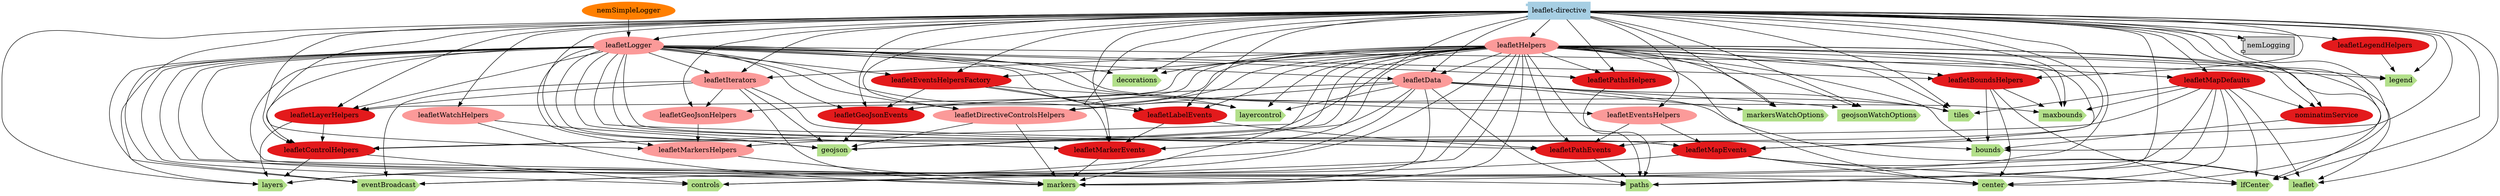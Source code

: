 digraph dependencies {
  node[shape="component",style="filled",colorscheme=paired12]

    node[shape="component"]
    
      "leaflet-directive"[label="leaflet-directive", color=1]
    

    
      
        "leaflet-directive" -> "nemLogging"
      
    

    node[shape="ellipse"]


    
      

      

      
        "leafletData"[label="leafletData", color=5]
      
        "leafletDirectiveControlsHelpers"[label="leafletDirectiveControlsHelpers", color=5]
      
        "leafletGeoJsonHelpers"[label="leafletGeoJsonHelpers", color=5]
      
        "leafletHelpers"[label="leafletHelpers", color=5]
      
        "leafletIterators"[label="leafletIterators", color=5]
      
        "leafletMarkersHelpers"[label="leafletMarkersHelpers", color=5]
      
        "leafletWatchHelpers"[label="leafletWatchHelpers", color=5]
      
        "leafletLogger"[label="leafletLogger", color=5]
      
        "leafletEventsHelpers"[label="leafletEventsHelpers", color=5]
      

      
        "leafletBoundsHelpers"[label="leafletBoundsHelpers", color=6]
      
        "leafletControlHelpers"[label="leafletControlHelpers", color=6]
      
        "leafletLayerHelpers"[label="leafletLayerHelpers", color=6]
      
        "leafletLegendHelpers"[label="leafletLegendHelpers", color=6]
      
        "leafletMapDefaults"[label="leafletMapDefaults", color=6]
      
        "leafletPathsHelpers"[label="leafletPathsHelpers", color=6]
      
        "nominatimService"[label="nominatimService", color=6]
      
        "leafletEventsHelpersFactory"[label="leafletEventsHelpersFactory", color=6]
      
        "leafletGeoJsonEvents"[label="leafletGeoJsonEvents", color=6]
      
        "leafletLabelEvents"[label="leafletLabelEvents", color=6]
      
        "leafletMapEvents"[label="leafletMapEvents", color=6]
      
        "leafletMarkerEvents"[label="leafletMarkerEvents", color=6]
      
        "leafletPathEvents"[label="leafletPathEvents", color=6]
      


      node[shape="cds"]

      

      
        "leaflet"[label="leaflet", color=3]
      
        "bounds"[label="bounds", color=3]
      
        "center"[label="center", color=3]
      
        "lfCenter"[label="lfCenter", color=3]
      
        "controls"[label="controls", color=3]
      
        "decorations"[label="decorations", color=3]
      
        "eventBroadcast"[label="eventBroadcast", color=3]
      
        "geojson"[label="geojson", color=3]
      
        "layercontrol"[label="layercontrol", color=3]
      
        "layers"[label="layers", color=3]
      
        "legend"[label="legend", color=3]
      
        "markers"[label="markers", color=3]
      
        "maxbounds"[label="maxbounds", color=3]
      
        "paths"[label="paths", color=3]
      
        "tiles"[label="tiles", color=3]
      
        "markersWatchOptions"[label="markersWatchOptions", color=3]
      
        "geojsonWatchOptions"[label="geojsonWatchOptions", color=3]
      





      node[shape="ellipse"]
      

      
        "leaflet-directive" -> "leaflet"
      
        "leaflet-directive" -> "bounds"
      
        "leaflet-directive" -> "center"
      
        "leaflet-directive" -> "lfCenter"
      
        "leaflet-directive" -> "controls"
      
        "leaflet-directive" -> "decorations"
      
        "leaflet-directive" -> "eventBroadcast"
      
        "leaflet-directive" -> "geojson"
      
        "leaflet-directive" -> "layercontrol"
      
        "leaflet-directive" -> "layers"
      
        "leaflet-directive" -> "legend"
      
        "leaflet-directive" -> "markers"
      
        "leaflet-directive" -> "maxbounds"
      
        "leaflet-directive" -> "paths"
      
        "leaflet-directive" -> "tiles"
      
        "leaflet-directive" -> "markersWatchOptions"
      
        "leaflet-directive" -> "geojsonWatchOptions"
      

      

      
        "leaflet-directive" -> "leafletData"
      
        "leaflet-directive" -> "leafletDirectiveControlsHelpers"
      
        "leaflet-directive" -> "leafletGeoJsonHelpers"
      
        "leaflet-directive" -> "leafletHelpers"
      
        "leaflet-directive" -> "leafletIterators"
      
        "leaflet-directive" -> "leafletMarkersHelpers"
      
        "leaflet-directive" -> "leafletWatchHelpers"
      
        "leaflet-directive" -> "leafletLogger"
      
        "leaflet-directive" -> "leafletEventsHelpers"
      

      
        "leaflet-directive" -> "leafletBoundsHelpers"
      
        "leaflet-directive" -> "leafletControlHelpers"
      
        "leaflet-directive" -> "leafletLayerHelpers"
      
        "leaflet-directive" -> "leafletLegendHelpers"
      
        "leaflet-directive" -> "leafletMapDefaults"
      
        "leaflet-directive" -> "leafletPathsHelpers"
      
        "leaflet-directive" -> "nominatimService"
      
        "leaflet-directive" -> "leafletEventsHelpersFactory"
      
        "leaflet-directive" -> "leafletGeoJsonEvents"
      
        "leaflet-directive" -> "leafletLabelEvents"
      
        "leaflet-directive" -> "leafletMapEvents"
      
        "leaflet-directive" -> "leafletMarkerEvents"
      
        "leaflet-directive" -> "leafletPathEvents"
      

      











      node[shape="ellipse",style="filled", color=8]
      

      
        
          "leafletData"[label="leafletData"]
          "leafletData" -> "leaflet"
        
          "leafletMapDefaults"[label="leafletMapDefaults"]
          "leafletMapDefaults" -> "leaflet"
        
          "leafletHelpers"[label="leafletHelpers"]
          "leafletHelpers" -> "leaflet"
        
          "leafletMapEvents"[label="leafletMapEvents"]
          "leafletMapEvents" -> "leaflet"
        
      
        
          "leafletLogger"[label="leafletLogger"]
          "leafletLogger" -> "bounds"
        
          "leafletHelpers"[label="leafletHelpers"]
          "leafletHelpers" -> "bounds"
        
          "nominatimService"[label="nominatimService"]
          "nominatimService" -> "bounds"
        
          "leafletBoundsHelpers"[label="leafletBoundsHelpers"]
          "leafletBoundsHelpers" -> "bounds"
        
      
        
          "leafletLogger"[label="leafletLogger"]
          "leafletLogger" -> "center"
        
          "leafletMapDefaults"[label="leafletMapDefaults"]
          "leafletMapDefaults" -> "center"
        
          "leafletHelpers"[label="leafletHelpers"]
          "leafletHelpers" -> "center"
        
          "leafletBoundsHelpers"[label="leafletBoundsHelpers"]
          "leafletBoundsHelpers" -> "center"
        
          "leafletMapEvents"[label="leafletMapEvents"]
          "leafletMapEvents" -> "center"
        
      
        
          "leafletLogger"[label="leafletLogger"]
          "leafletLogger" -> "lfCenter"
        
          "leafletMapDefaults"[label="leafletMapDefaults"]
          "leafletMapDefaults" -> "lfCenter"
        
          "leafletHelpers"[label="leafletHelpers"]
          "leafletHelpers" -> "lfCenter"
        
          "leafletBoundsHelpers"[label="leafletBoundsHelpers"]
          "leafletBoundsHelpers" -> "lfCenter"
        
          "leafletMapEvents"[label="leafletMapEvents"]
          "leafletMapEvents" -> "lfCenter"
        
      
        
          "leafletLogger"[label="leafletLogger"]
          "leafletLogger" -> "controls"
        
          "leafletHelpers"[label="leafletHelpers"]
          "leafletHelpers" -> "controls"
        
          "leafletControlHelpers"[label="leafletControlHelpers"]
          "leafletControlHelpers" -> "controls"
        
      
        
          "leafletLogger"[label="leafletLogger"]
          "leafletLogger" -> "decorations"
        
          "leafletHelpers"[label="leafletHelpers"]
          "leafletHelpers" -> "decorations"
        
      
        
          "leafletLogger"[label="leafletLogger"]
          "leafletLogger" -> "eventBroadcast"
        
          "leafletHelpers"[label="leafletHelpers"]
          "leafletHelpers" -> "eventBroadcast"
        
          "leafletMapEvents"[label="leafletMapEvents"]
          "leafletMapEvents" -> "eventBroadcast"
        
          "leafletIterators"[label="leafletIterators"]
          "leafletIterators" -> "eventBroadcast"
        
      
        
          "leafletLogger"[label="leafletLogger"]
          "leafletLogger" -> "geojson"
        
          "leafletData"[label="leafletData"]
          "leafletData" -> "geojson"
        
          "leafletHelpers"[label="leafletHelpers"]
          "leafletHelpers" -> "geojson"
        
          "leafletWatchHelpers"[label="leafletWatchHelpers"]
          "leafletWatchHelpers" -> "geojson"
        
          "leafletDirectiveControlsHelpers"[label="leafletDirectiveControlsHelpers"]
          "leafletDirectiveControlsHelpers" -> "geojson"
        
          "leafletIterators"[label="leafletIterators"]
          "leafletIterators" -> "geojson"
        
          "leafletGeoJsonEvents"[label="leafletGeoJsonEvents"]
          "leafletGeoJsonEvents" -> "geojson"
        
      
        
          "leafletLogger"[label="leafletLogger"]
          "leafletLogger" -> "layercontrol"
        
          "leafletData"[label="leafletData"]
          "leafletData" -> "layercontrol"
        
          "leafletHelpers"[label="leafletHelpers"]
          "leafletHelpers" -> "layercontrol"
        
      
        
          "leafletLogger"[label="leafletLogger"]
          "leafletLogger" -> "layers"
        
          "leafletData"[label="leafletData"]
          "leafletData" -> "layers"
        
          "leafletHelpers"[label="leafletHelpers"]
          "leafletHelpers" -> "layers"
        
          "leafletLayerHelpers"[label="leafletLayerHelpers"]
          "leafletLayerHelpers" -> "layers"
        
          "leafletControlHelpers"[label="leafletControlHelpers"]
          "leafletControlHelpers" -> "layers"
        
      
        
          "leafletLogger"[label="leafletLogger"]
          "leafletLogger" -> "legend"
        
          "leafletHelpers"[label="leafletHelpers"]
          "leafletHelpers" -> "legend"
        
          "leafletLegendHelpers"[label="leafletLegendHelpers"]
          "leafletLegendHelpers" -> "legend"
        
      
        
          "leafletLogger"[label="leafletLogger"]
          "leafletLogger" -> "markers"
        
          "leafletData"[label="leafletData"]
          "leafletData" -> "markers"
        
          "leafletHelpers"[label="leafletHelpers"]
          "leafletHelpers" -> "markers"
        
          "leafletMapDefaults"[label="leafletMapDefaults"]
          "leafletMapDefaults" -> "markers"
        
          "leafletMarkersHelpers"[label="leafletMarkersHelpers"]
          "leafletMarkersHelpers" -> "markers"
        
          "leafletMarkerEvents"[label="leafletMarkerEvents"]
          "leafletMarkerEvents" -> "markers"
        
          "leafletIterators"[label="leafletIterators"]
          "leafletIterators" -> "markers"
        
          "leafletWatchHelpers"[label="leafletWatchHelpers"]
          "leafletWatchHelpers" -> "markers"
        
          "leafletDirectiveControlsHelpers"[label="leafletDirectiveControlsHelpers"]
          "leafletDirectiveControlsHelpers" -> "markers"
        
      
        
          "leafletLogger"[label="leafletLogger"]
          "leafletLogger" -> "maxbounds"
        
          "leafletMapDefaults"[label="leafletMapDefaults"]
          "leafletMapDefaults" -> "maxbounds"
        
          "leafletBoundsHelpers"[label="leafletBoundsHelpers"]
          "leafletBoundsHelpers" -> "maxbounds"
        
          "leafletHelpers"[label="leafletHelpers"]
          "leafletHelpers" -> "maxbounds"
        
      
        
          "leafletLogger"[label="leafletLogger"]
          "leafletLogger" -> "paths"
        
          "leafletData"[label="leafletData"]
          "leafletData" -> "paths"
        
          "leafletMapDefaults"[label="leafletMapDefaults"]
          "leafletMapDefaults" -> "paths"
        
          "leafletHelpers"[label="leafletHelpers"]
          "leafletHelpers" -> "paths"
        
          "leafletPathsHelpers"[label="leafletPathsHelpers"]
          "leafletPathsHelpers" -> "paths"
        
          "leafletPathEvents"[label="leafletPathEvents"]
          "leafletPathEvents" -> "paths"
        
      
        
          "leafletLogger"[label="leafletLogger"]
          "leafletLogger" -> "tiles"
        
          "leafletData"[label="leafletData"]
          "leafletData" -> "tiles"
        
          "leafletMapDefaults"[label="leafletMapDefaults"]
          "leafletMapDefaults" -> "tiles"
        
          "leafletHelpers"[label="leafletHelpers"]
          "leafletHelpers" -> "tiles"
        
      
        
          "leafletData"[label="leafletData"]
          "leafletData" -> "markersWatchOptions"
        
          "leafletHelpers"[label="leafletHelpers"]
          "leafletHelpers" -> "markersWatchOptions"
        
      
        
          "leafletData"[label="leafletData"]
          "leafletData" -> "geojsonWatchOptions"
        
          "leafletHelpers"[label="leafletHelpers"]
          "leafletHelpers" -> "geojsonWatchOptions"
        
      

      

      
        
          "leafletLogger"[label="leafletLogger"]
          "leafletLogger" -> "leafletData"
        
          "leafletHelpers"[label="leafletHelpers"]
          "leafletHelpers" -> "leafletData"
        
      
        
          "leafletLogger"[label="leafletLogger"]
          "leafletLogger" -> "leafletDirectiveControlsHelpers"
        
          "leafletData"[label="leafletData"]
          "leafletData" -> "leafletDirectiveControlsHelpers"
        
          "leafletHelpers"[label="leafletHelpers"]
          "leafletHelpers" -> "leafletDirectiveControlsHelpers"
        
      
        
          "leafletHelpers"[label="leafletHelpers"]
          "leafletHelpers" -> "leafletGeoJsonHelpers"
        
          "leafletIterators"[label="leafletIterators"]
          "leafletIterators" -> "leafletGeoJsonHelpers"
        
      
        
      
        
          "leafletLogger"[label="leafletLogger"]
          "leafletLogger" -> "leafletIterators"
        
          "leafletHelpers"[label="leafletHelpers"]
          "leafletHelpers" -> "leafletIterators"
        
      
        
          "leafletHelpers"[label="leafletHelpers"]
          "leafletHelpers" -> "leafletMarkersHelpers"
        
          "leafletLogger"[label="leafletLogger"]
          "leafletLogger" -> "leafletMarkersHelpers"
        
          "leafletGeoJsonHelpers"[label="leafletGeoJsonHelpers"]
          "leafletGeoJsonHelpers" -> "leafletMarkersHelpers"
        
      
        
      
        
          "nemSimpleLogger"[label="nemSimpleLogger"]
          "nemSimpleLogger" -> "leafletLogger"
        
      
        
          "leafletEventsHelpersFactory"[label="leafletEventsHelpersFactory"]
          "leafletEventsHelpersFactory" -> "leafletEventsHelpers"
        
      

      
        
          "leafletLogger"[label="leafletLogger"]
          "leafletLogger" -> "leafletBoundsHelpers"
        
          "leafletHelpers"[label="leafletHelpers"]
          "leafletHelpers" -> "leafletBoundsHelpers"
        
      
        
          "leafletLogger"[label="leafletLogger"]
          "leafletLogger" -> "leafletControlHelpers"
        
          "leafletHelpers"[label="leafletHelpers"]
          "leafletHelpers" -> "leafletControlHelpers"
        
          "leafletLayerHelpers"[label="leafletLayerHelpers"]
          "leafletLayerHelpers" -> "leafletControlHelpers"
        
          "leafletMapDefaults"[label="leafletMapDefaults"]
          "leafletMapDefaults" -> "leafletControlHelpers"
        
      
        
          "leafletLogger"[label="leafletLogger"]
          "leafletLogger" -> "leafletLayerHelpers"
        
          "leafletHelpers"[label="leafletHelpers"]
          "leafletHelpers" -> "leafletLayerHelpers"
        
          "leafletIterators"[label="leafletIterators"]
          "leafletIterators" -> "leafletLayerHelpers"
        
      
        
      
        
          "leafletHelpers"[label="leafletHelpers"]
          "leafletHelpers" -> "leafletMapDefaults"
        
      
        
          "leafletLogger"[label="leafletLogger"]
          "leafletLogger" -> "leafletPathsHelpers"
        
          "leafletHelpers"[label="leafletHelpers"]
          "leafletHelpers" -> "leafletPathsHelpers"
        
      
        
          "leafletHelpers"[label="leafletHelpers"]
          "leafletHelpers" -> "nominatimService"
        
          "leafletMapDefaults"[label="leafletMapDefaults"]
          "leafletMapDefaults" -> "nominatimService"
        
      
        
          "leafletLogger"[label="leafletLogger"]
          "leafletLogger" -> "leafletEventsHelpersFactory"
        
          "leafletHelpers"[label="leafletHelpers"]
          "leafletHelpers" -> "leafletEventsHelpersFactory"
        
      
        
          "leafletLogger"[label="leafletLogger"]
          "leafletLogger" -> "leafletGeoJsonEvents"
        
          "leafletHelpers"[label="leafletHelpers"]
          "leafletHelpers" -> "leafletGeoJsonEvents"
        
          "leafletEventsHelpersFactory"[label="leafletEventsHelpersFactory"]
          "leafletEventsHelpersFactory" -> "leafletGeoJsonEvents"
        
          "leafletData"[label="leafletData"]
          "leafletData" -> "leafletGeoJsonEvents"
        
      
        
          "leafletLogger"[label="leafletLogger"]
          "leafletLogger" -> "leafletLabelEvents"
        
          "leafletHelpers"[label="leafletHelpers"]
          "leafletHelpers" -> "leafletLabelEvents"
        
          "leafletEventsHelpersFactory"[label="leafletEventsHelpersFactory"]
          "leafletEventsHelpersFactory" -> "leafletLabelEvents"
        
      
        
          "leafletLogger"[label="leafletLogger"]
          "leafletLogger" -> "leafletMapEvents"
        
          "leafletHelpers"[label="leafletHelpers"]
          "leafletHelpers" -> "leafletMapEvents"
        
          "leafletEventsHelpers"[label="leafletEventsHelpers"]
          "leafletEventsHelpers" -> "leafletMapEvents"
        
          "leafletIterators"[label="leafletIterators"]
          "leafletIterators" -> "leafletMapEvents"
        
      
        
          "leafletLogger"[label="leafletLogger"]
          "leafletLogger" -> "leafletMarkerEvents"
        
          "leafletHelpers"[label="leafletHelpers"]
          "leafletHelpers" -> "leafletMarkerEvents"
        
          "leafletEventsHelpersFactory"[label="leafletEventsHelpersFactory"]
          "leafletEventsHelpersFactory" -> "leafletMarkerEvents"
        
          "leafletLabelEvents"[label="leafletLabelEvents"]
          "leafletLabelEvents" -> "leafletMarkerEvents"
        
      
        
          "leafletLogger"[label="leafletLogger"]
          "leafletLogger" -> "leafletPathEvents"
        
          "leafletHelpers"[label="leafletHelpers"]
          "leafletHelpers" -> "leafletPathEvents"
        
          "leafletLabelEvents"[label="leafletLabelEvents"]
          "leafletLabelEvents" -> "leafletPathEvents"
        
          "leafletEventsHelpers"[label="leafletEventsHelpers"]
          "leafletEventsHelpers" -> "leafletPathEvents"
        
      

      

    
}

